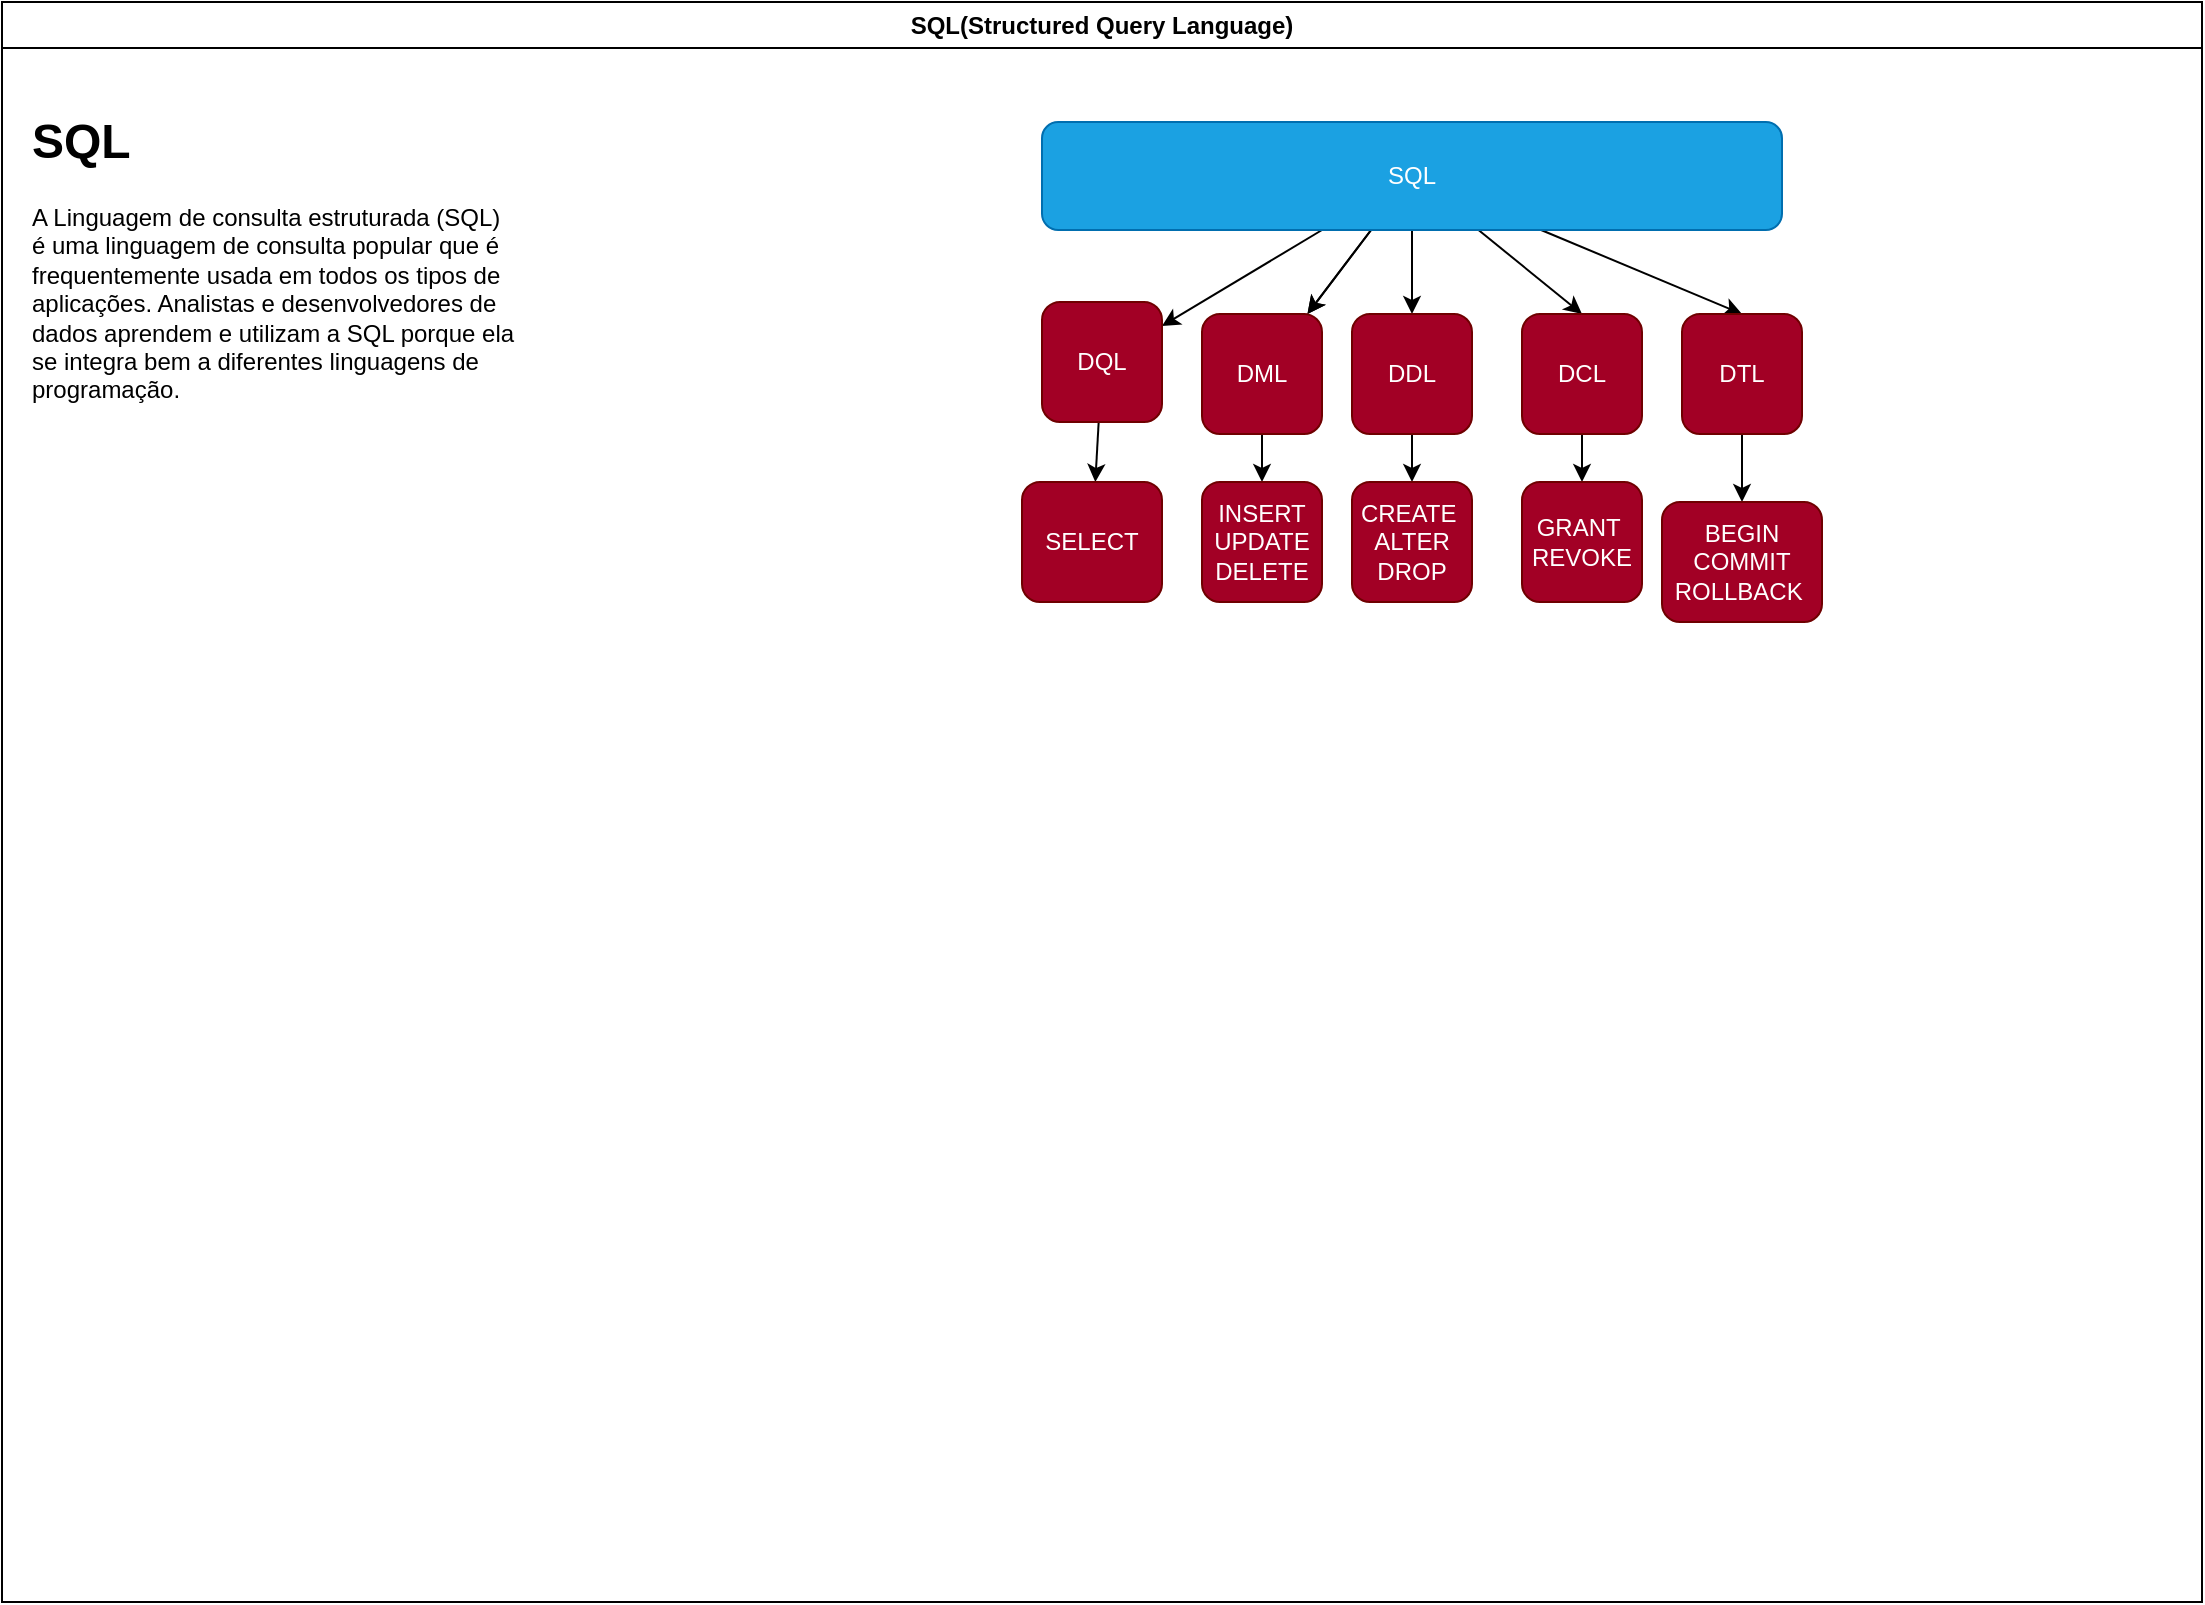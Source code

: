 <mxfile>
    <diagram id="nYtwASQVy9E85j1pXEmz" name="Página-1">
        <mxGraphModel dx="1182" dy="1825" grid="1" gridSize="10" guides="1" tooltips="1" connect="1" arrows="1" fold="1" page="1" pageScale="1" pageWidth="827" pageHeight="1169" math="0" shadow="0">
            <root>
                <mxCell id="0"/>
                <mxCell id="1" parent="0"/>
                <mxCell id="2" value="SQL(Structured Query Language)" style="swimlane;whiteSpace=wrap;html=1;" vertex="1" parent="1">
                    <mxGeometry x="-580" y="-740" width="1100" height="800" as="geometry"/>
                </mxCell>
                <mxCell id="3" value="&lt;h1&gt;SQL&lt;/h1&gt;&lt;p&gt;A Linguagem de consulta estruturada (SQL) é uma linguagem de consulta popular que é frequentemente usada em todos os tipos de aplicações. Analistas e desenvolvedores de dados aprendem e utilizam a SQL porque ela se integra bem a diferentes linguagens de programação.&lt;/p&gt;" style="text;html=1;strokeColor=none;fillColor=none;spacing=5;spacingTop=-20;whiteSpace=wrap;overflow=hidden;rounded=0;" vertex="1" parent="2">
                    <mxGeometry x="10" y="50" width="250" height="170" as="geometry"/>
                </mxCell>
                <mxCell id="9" value="" style="edgeStyle=none;html=1;" edge="1" parent="2" source="4" target="8">
                    <mxGeometry relative="1" as="geometry"/>
                </mxCell>
                <mxCell id="13" value="" style="edgeStyle=none;html=1;" edge="1" parent="2" source="4" target="12">
                    <mxGeometry relative="1" as="geometry"/>
                </mxCell>
                <mxCell id="15" value="" style="edgeStyle=none;html=1;" edge="1" parent="2" source="4" target="12">
                    <mxGeometry relative="1" as="geometry"/>
                </mxCell>
                <mxCell id="20" style="edgeStyle=none;html=1;entryX=0.5;entryY=0;entryDx=0;entryDy=0;" edge="1" parent="2" source="4" target="16">
                    <mxGeometry relative="1" as="geometry"/>
                </mxCell>
                <mxCell id="21" style="edgeStyle=none;html=1;entryX=0.5;entryY=0;entryDx=0;entryDy=0;" edge="1" parent="2" source="4" target="17">
                    <mxGeometry relative="1" as="geometry"/>
                </mxCell>
                <mxCell id="22" style="edgeStyle=none;html=1;entryX=0.5;entryY=0;entryDx=0;entryDy=0;" edge="1" parent="2" source="4" target="19">
                    <mxGeometry relative="1" as="geometry"/>
                </mxCell>
                <mxCell id="4" value="SQL" style="rounded=1;whiteSpace=wrap;html=1;fillColor=#1ba1e2;fontColor=#ffffff;strokeColor=#006EAF;" vertex="1" parent="2">
                    <mxGeometry x="520" y="60" width="370" height="54" as="geometry"/>
                </mxCell>
                <mxCell id="24" value="" style="edgeStyle=none;html=1;" edge="1" parent="2" source="8" target="23">
                    <mxGeometry relative="1" as="geometry"/>
                </mxCell>
                <mxCell id="8" value="DQL" style="whiteSpace=wrap;html=1;fillColor=#a20025;strokeColor=#6F0000;fontColor=#ffffff;rounded=1;" vertex="1" parent="2">
                    <mxGeometry x="520" y="150" width="60" height="60" as="geometry"/>
                </mxCell>
                <mxCell id="26" value="" style="edgeStyle=none;html=1;" edge="1" parent="2" source="12" target="25">
                    <mxGeometry relative="1" as="geometry"/>
                </mxCell>
                <mxCell id="12" value="DML" style="whiteSpace=wrap;html=1;fillColor=#a20025;strokeColor=#6F0000;fontColor=#ffffff;rounded=1;" vertex="1" parent="2">
                    <mxGeometry x="600" y="156" width="60" height="60" as="geometry"/>
                </mxCell>
                <mxCell id="28" value="" style="edgeStyle=none;html=1;" edge="1" parent="2" source="16" target="27">
                    <mxGeometry relative="1" as="geometry"/>
                </mxCell>
                <mxCell id="16" value="DDL" style="whiteSpace=wrap;html=1;fillColor=#a20025;strokeColor=#6F0000;fontColor=#ffffff;rounded=1;" vertex="1" parent="2">
                    <mxGeometry x="675" y="156" width="60" height="60" as="geometry"/>
                </mxCell>
                <mxCell id="31" value="" style="edgeStyle=none;html=1;" edge="1" parent="2" source="17" target="30">
                    <mxGeometry relative="1" as="geometry"/>
                </mxCell>
                <mxCell id="17" value="DCL" style="whiteSpace=wrap;html=1;fillColor=#a20025;strokeColor=#6F0000;fontColor=#ffffff;rounded=1;" vertex="1" parent="2">
                    <mxGeometry x="760" y="156" width="60" height="60" as="geometry"/>
                </mxCell>
                <mxCell id="33" value="" style="edgeStyle=none;html=1;" edge="1" parent="2" source="19" target="32">
                    <mxGeometry relative="1" as="geometry"/>
                </mxCell>
                <mxCell id="19" value="DTL" style="whiteSpace=wrap;html=1;fillColor=#a20025;strokeColor=#6F0000;fontColor=#ffffff;rounded=1;" vertex="1" parent="2">
                    <mxGeometry x="840" y="156" width="60" height="60" as="geometry"/>
                </mxCell>
                <mxCell id="23" value="SELECT" style="whiteSpace=wrap;html=1;fillColor=#a20025;strokeColor=#6F0000;fontColor=#ffffff;rounded=1;" vertex="1" parent="2">
                    <mxGeometry x="510" y="240" width="70" height="60" as="geometry"/>
                </mxCell>
                <mxCell id="25" value="INSERT&lt;br&gt;UPDATE&lt;br&gt;DELETE" style="whiteSpace=wrap;html=1;fillColor=#a20025;strokeColor=#6F0000;fontColor=#ffffff;rounded=1;" vertex="1" parent="2">
                    <mxGeometry x="600" y="240" width="60" height="60" as="geometry"/>
                </mxCell>
                <mxCell id="27" value="CREATE&amp;nbsp;&lt;br&gt;ALTER&lt;br&gt;DROP" style="whiteSpace=wrap;html=1;fillColor=#a20025;strokeColor=#6F0000;fontColor=#ffffff;rounded=1;" vertex="1" parent="2">
                    <mxGeometry x="675" y="240" width="60" height="60" as="geometry"/>
                </mxCell>
                <mxCell id="30" value="GRANT&amp;nbsp;&lt;br&gt;REVOKE" style="whiteSpace=wrap;html=1;fillColor=#a20025;strokeColor=#6F0000;fontColor=#ffffff;rounded=1;" vertex="1" parent="2">
                    <mxGeometry x="760" y="240" width="60" height="60" as="geometry"/>
                </mxCell>
                <mxCell id="32" value="BEGIN&lt;br&gt;COMMIT&lt;br&gt;ROLLBACK&amp;nbsp;" style="whiteSpace=wrap;html=1;fillColor=#a20025;strokeColor=#6F0000;fontColor=#ffffff;rounded=1;" vertex="1" parent="2">
                    <mxGeometry x="830" y="250" width="80" height="60" as="geometry"/>
                </mxCell>
            </root>
        </mxGraphModel>
    </diagram>
</mxfile>